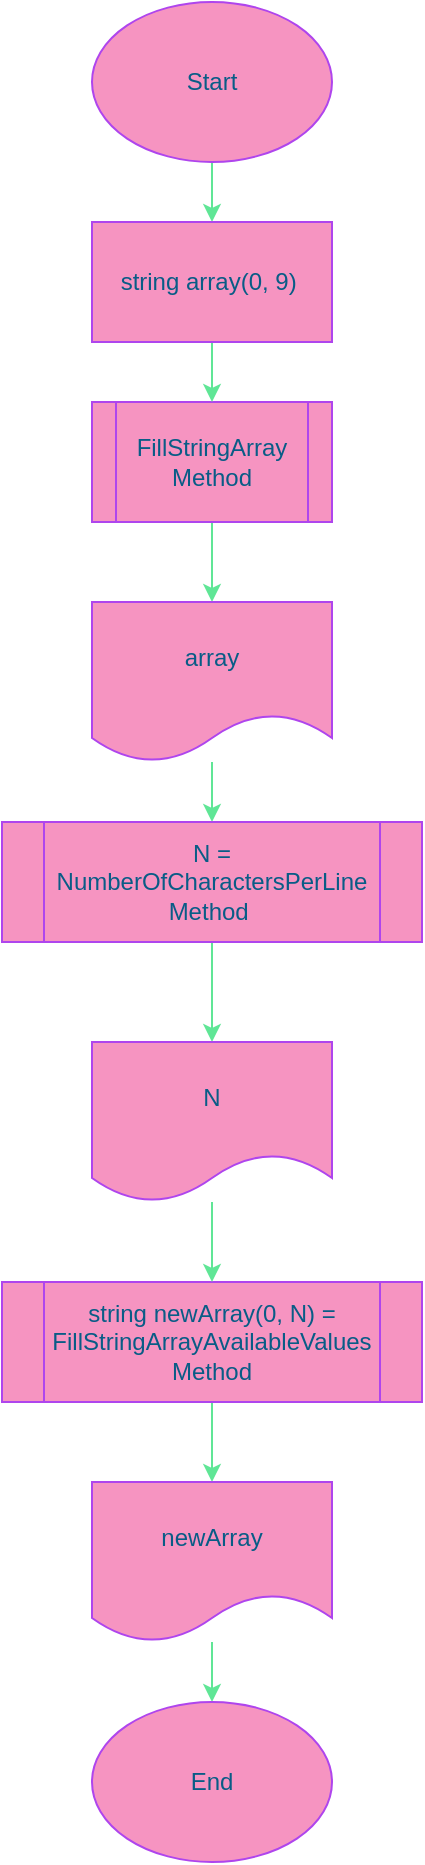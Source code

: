 <mxfile>
    <diagram id="I7CtlgzaEKgKahF9HZf2" name="Main algorithm">
        <mxGraphModel dx="564" dy="261" grid="1" gridSize="10" guides="1" tooltips="1" connect="1" arrows="1" fold="1" page="1" pageScale="1" pageWidth="827" pageHeight="1169" math="0" shadow="0">
            <root>
                <mxCell id="0"/>
                <mxCell id="1" parent="0"/>
                <mxCell id="12" value="" style="edgeStyle=none;html=1;strokeColor=#60E696;fontColor=#095C86;" parent="1" source="2" target="4" edge="1">
                    <mxGeometry relative="1" as="geometry"/>
                </mxCell>
                <mxCell id="2" value="Start" style="ellipse;whiteSpace=wrap;html=1;fillColor=#F694C1;strokeColor=#AF45ED;fontColor=#095C86;" parent="1" vertex="1">
                    <mxGeometry x="230" y="40" width="120" height="80" as="geometry"/>
                </mxCell>
                <mxCell id="14" value="" style="edgeStyle=none;html=1;strokeColor=#60E696;fontColor=#095C86;" parent="1" source="3" target="8" edge="1">
                    <mxGeometry relative="1" as="geometry"/>
                </mxCell>
                <mxCell id="3" value="FillStringArray Method" style="shape=process;whiteSpace=wrap;html=1;backgroundOutline=1;fillColor=#F694C1;strokeColor=#AF45ED;fontColor=#095C86;" parent="1" vertex="1">
                    <mxGeometry x="230" y="240" width="120" height="60" as="geometry"/>
                </mxCell>
                <mxCell id="13" value="" style="edgeStyle=none;html=1;strokeColor=#60E696;fontColor=#095C86;" parent="1" source="4" target="3" edge="1">
                    <mxGeometry relative="1" as="geometry"/>
                </mxCell>
                <mxCell id="4" value="string array(0, 9)&amp;nbsp;" style="rounded=0;whiteSpace=wrap;html=1;fillColor=#F694C1;strokeColor=#AF45ED;fontColor=#095C86;" parent="1" vertex="1">
                    <mxGeometry x="230" y="150" width="120" height="60" as="geometry"/>
                </mxCell>
                <mxCell id="16" value="" style="edgeStyle=none;html=1;strokeColor=#60E696;fontColor=#095C86;" parent="1" target="9" edge="1">
                    <mxGeometry relative="1" as="geometry">
                        <mxPoint x="290" y="510" as="sourcePoint"/>
                    </mxGeometry>
                </mxCell>
                <mxCell id="19" value="" style="edgeStyle=none;html=1;strokeColor=#60E696;fontColor=#095C86;" parent="1" source="7" target="10" edge="1">
                    <mxGeometry relative="1" as="geometry"/>
                </mxCell>
                <mxCell id="7" value="string newArray(0, N) = FillStringArrayAvailableValues&lt;br&gt;Method" style="shape=process;whiteSpace=wrap;html=1;backgroundOutline=1;fillColor=#F694C1;strokeColor=#AF45ED;fontColor=#095C86;" parent="1" vertex="1">
                    <mxGeometry x="185" y="680" width="210" height="60" as="geometry"/>
                </mxCell>
                <mxCell id="15" value="" style="edgeStyle=none;html=1;strokeColor=#60E696;fontColor=#095C86;" parent="1" source="8" edge="1">
                    <mxGeometry relative="1" as="geometry">
                        <mxPoint x="290" y="450" as="targetPoint"/>
                    </mxGeometry>
                </mxCell>
                <mxCell id="8" value="array" style="shape=document;whiteSpace=wrap;html=1;boundedLbl=1;fillColor=#F694C1;strokeColor=#AF45ED;fontColor=#095C86;" parent="1" vertex="1">
                    <mxGeometry x="230" y="340" width="120" height="80" as="geometry"/>
                </mxCell>
                <mxCell id="17" value="" style="edgeStyle=none;html=1;strokeColor=#60E696;fontColor=#095C86;" parent="1" source="9" edge="1">
                    <mxGeometry relative="1" as="geometry">
                        <mxPoint x="290" y="680" as="targetPoint"/>
                    </mxGeometry>
                </mxCell>
                <mxCell id="9" value="N" style="shape=document;whiteSpace=wrap;html=1;boundedLbl=1;fillColor=#F694C1;strokeColor=#AF45ED;fontColor=#095C86;" parent="1" vertex="1">
                    <mxGeometry x="230" y="560" width="120" height="80" as="geometry"/>
                </mxCell>
                <mxCell id="20" value="" style="edgeStyle=none;html=1;strokeColor=#60E696;fontColor=#095C86;" parent="1" source="10" target="11" edge="1">
                    <mxGeometry relative="1" as="geometry"/>
                </mxCell>
                <mxCell id="10" value="newArray" style="shape=document;whiteSpace=wrap;html=1;boundedLbl=1;fillColor=#F694C1;strokeColor=#AF45ED;fontColor=#095C86;" parent="1" vertex="1">
                    <mxGeometry x="230" y="780" width="120" height="80" as="geometry"/>
                </mxCell>
                <mxCell id="11" value="End" style="ellipse;whiteSpace=wrap;html=1;fillColor=#F694C1;strokeColor=#AF45ED;fontColor=#095C86;" parent="1" vertex="1">
                    <mxGeometry x="230" y="890" width="120" height="80" as="geometry"/>
                </mxCell>
                <mxCell id="21" value="N = NumberOfCharactersPerLine Method&lt;span&gt;&amp;nbsp;&lt;/span&gt;" style="shape=process;whiteSpace=wrap;html=1;backgroundOutline=1;fillColor=#F694C1;fontColor=#095C86;strokeColor=#AF45ED;" vertex="1" parent="1">
                    <mxGeometry x="185" y="450" width="210" height="60" as="geometry"/>
                </mxCell>
            </root>
        </mxGraphModel>
    </diagram>
    <diagram id="dA9CxyaNZKsQa1Q717A0" name="FillStringArray method">
        <mxGraphModel dx="564" dy="1430" grid="1" gridSize="10" guides="1" tooltips="1" connect="1" arrows="1" fold="1" page="1" pageScale="1" pageWidth="827" pageHeight="1169" math="0" shadow="0">
            <root>
                <mxCell id="aLZsSx9Ks_OGtDZK_Lan-0"/>
                <mxCell id="aLZsSx9Ks_OGtDZK_Lan-1" parent="aLZsSx9Ks_OGtDZK_Lan-0"/>
                <mxCell id="aLZsSx9Ks_OGtDZK_Lan-10" value="" style="edgeStyle=none;html=1;entryX=0.5;entryY=0;entryDx=0;entryDy=0;strokeColor=#60E696;fontColor=#095C86;" parent="aLZsSx9Ks_OGtDZK_Lan-1" source="aLZsSx9Ks_OGtDZK_Lan-2" target="DUCaOLQ-ZFCEJAdMbnKT-0" edge="1">
                    <mxGeometry relative="1" as="geometry"/>
                </mxCell>
                <mxCell id="aLZsSx9Ks_OGtDZK_Lan-2" value="Start" style="ellipse;whiteSpace=wrap;html=1;fillColor=#F694C1;strokeColor=#AF45ED;fontColor=#095C86;" parent="aLZsSx9Ks_OGtDZK_Lan-1" vertex="1">
                    <mxGeometry x="230" y="-100" width="120" height="80" as="geometry"/>
                </mxCell>
                <mxCell id="aLZsSx9Ks_OGtDZK_Lan-11" value="" style="edgeStyle=none;html=1;strokeColor=#60E696;fontColor=#095C86;" parent="aLZsSx9Ks_OGtDZK_Lan-1" source="aLZsSx9Ks_OGtDZK_Lan-3" target="aLZsSx9Ks_OGtDZK_Lan-4" edge="1">
                    <mxGeometry relative="1" as="geometry"/>
                </mxCell>
                <mxCell id="aLZsSx9Ks_OGtDZK_Lan-3" value="i = 0" style="rounded=0;whiteSpace=wrap;html=1;fillColor=#F694C1;strokeColor=#AF45ED;fontColor=#095C86;" parent="aLZsSx9Ks_OGtDZK_Lan-1" vertex="1">
                    <mxGeometry x="230" y="140" width="120" height="60" as="geometry"/>
                </mxCell>
                <mxCell id="aLZsSx9Ks_OGtDZK_Lan-12" value="Yes" style="edgeStyle=none;html=1;strokeColor=#60E696;fontColor=#095C86;" parent="aLZsSx9Ks_OGtDZK_Lan-1" source="aLZsSx9Ks_OGtDZK_Lan-4" target="aLZsSx9Ks_OGtDZK_Lan-5" edge="1">
                    <mxGeometry y="10" relative="1" as="geometry">
                        <mxPoint as="offset"/>
                    </mxGeometry>
                </mxCell>
                <mxCell id="aLZsSx9Ks_OGtDZK_Lan-13" style="edgeStyle=none;html=1;entryX=0;entryY=0.5;entryDx=0;entryDy=0;strokeColor=#60E696;fontColor=#095C86;" parent="aLZsSx9Ks_OGtDZK_Lan-1" source="aLZsSx9Ks_OGtDZK_Lan-4" target="aLZsSx9Ks_OGtDZK_Lan-6" edge="1">
                    <mxGeometry relative="1" as="geometry">
                        <Array as="points">
                            <mxPoint x="120" y="280"/>
                            <mxPoint x="120" y="510"/>
                        </Array>
                    </mxGeometry>
                </mxCell>
                <mxCell id="aLZsSx9Ks_OGtDZK_Lan-15" value="No" style="edgeLabel;html=1;align=center;verticalAlign=middle;resizable=0;points=[];fontColor=#095C86;" parent="aLZsSx9Ks_OGtDZK_Lan-13" vertex="1" connectable="0">
                    <mxGeometry x="-0.861" relative="1" as="geometry">
                        <mxPoint as="offset"/>
                    </mxGeometry>
                </mxCell>
                <mxCell id="aLZsSx9Ks_OGtDZK_Lan-4" value="i &amp;lt; array.Length" style="rhombus;whiteSpace=wrap;html=1;fillColor=#F694C1;strokeColor=#AF45ED;fontColor=#095C86;" parent="aLZsSx9Ks_OGtDZK_Lan-1" vertex="1">
                    <mxGeometry x="230" y="240" width="120" height="80" as="geometry"/>
                </mxCell>
                <mxCell id="ZIG3cMrMn22bsknywzB3-0" style="edgeStyle=none;html=1;entryX=1;entryY=0.5;entryDx=0;entryDy=0;exitX=1;exitY=0.5;exitDx=0;exitDy=0;strokeColor=#60E696;fontColor=#095C86;" parent="aLZsSx9Ks_OGtDZK_Lan-1" source="aLZsSx9Ks_OGtDZK_Lan-5" target="aLZsSx9Ks_OGtDZK_Lan-4" edge="1">
                    <mxGeometry relative="1" as="geometry">
                        <mxPoint x="460" y="360" as="targetPoint"/>
                        <Array as="points">
                            <mxPoint x="430" y="390"/>
                            <mxPoint x="430" y="280"/>
                        </Array>
                    </mxGeometry>
                </mxCell>
                <mxCell id="aLZsSx9Ks_OGtDZK_Lan-5" value="arrai[i] = random(-10000, 10000)&lt;br&gt;i = i + 2" style="rounded=0;whiteSpace=wrap;html=1;fillColor=#F694C1;strokeColor=#AF45ED;fontColor=#095C86;" parent="aLZsSx9Ks_OGtDZK_Lan-1" vertex="1">
                    <mxGeometry x="210" y="360" width="160" height="60" as="geometry"/>
                </mxCell>
                <mxCell id="aLZsSx9Ks_OGtDZK_Lan-16" value="" style="edgeStyle=none;html=1;strokeColor=#60E696;fontColor=#095C86;" parent="aLZsSx9Ks_OGtDZK_Lan-1" source="aLZsSx9Ks_OGtDZK_Lan-6" target="aLZsSx9Ks_OGtDZK_Lan-7" edge="1">
                    <mxGeometry relative="1" as="geometry"/>
                </mxCell>
                <mxCell id="aLZsSx9Ks_OGtDZK_Lan-6" value="i = 1" style="rounded=0;whiteSpace=wrap;html=1;fillColor=#F694C1;strokeColor=#AF45ED;fontColor=#095C86;" parent="aLZsSx9Ks_OGtDZK_Lan-1" vertex="1">
                    <mxGeometry x="230" y="480" width="120" height="60" as="geometry"/>
                </mxCell>
                <mxCell id="aLZsSx9Ks_OGtDZK_Lan-17" value="Yes" style="edgeStyle=none;html=1;strokeColor=#60E696;fontColor=#095C86;" parent="aLZsSx9Ks_OGtDZK_Lan-1" source="aLZsSx9Ks_OGtDZK_Lan-7" edge="1">
                    <mxGeometry relative="1" as="geometry">
                        <mxPoint x="290" y="700" as="targetPoint"/>
                    </mxGeometry>
                </mxCell>
                <mxCell id="aLZsSx9Ks_OGtDZK_Lan-18" value="" style="edgeStyle=none;html=1;strokeColor=#60E696;fontColor=#095C86;entryX=0.5;entryY=0;entryDx=0;entryDy=0;" parent="aLZsSx9Ks_OGtDZK_Lan-1" edge="1" target="80rcDEN8hSw1p8i1wz0a-0">
                    <mxGeometry relative="1" as="geometry">
                        <mxPoint x="350" y="624" as="sourcePoint"/>
                        <mxPoint x="440" y="910" as="targetPoint"/>
                        <Array as="points">
                            <mxPoint x="430" y="624"/>
                            <mxPoint x="430" y="779"/>
                            <mxPoint x="430" y="860"/>
                            <mxPoint x="290" y="860"/>
                        </Array>
                    </mxGeometry>
                </mxCell>
                <mxCell id="aLZsSx9Ks_OGtDZK_Lan-19" value="No" style="edgeLabel;html=1;align=center;verticalAlign=middle;resizable=0;points=[];fontColor=#095C86;" parent="aLZsSx9Ks_OGtDZK_Lan-18" vertex="1" connectable="0">
                    <mxGeometry x="-0.909" y="2" relative="1" as="geometry">
                        <mxPoint as="offset"/>
                    </mxGeometry>
                </mxCell>
                <mxCell id="aLZsSx9Ks_OGtDZK_Lan-7" value="i &amp;lt; array.Length" style="rhombus;whiteSpace=wrap;html=1;fillColor=#F694C1;strokeColor=#AF45ED;fontColor=#095C86;" parent="aLZsSx9Ks_OGtDZK_Lan-1" vertex="1">
                    <mxGeometry x="230" y="585" width="120" height="80" as="geometry"/>
                </mxCell>
                <mxCell id="ZIG3cMrMn22bsknywzB3-1" style="edgeStyle=none;html=1;entryX=0;entryY=0.5;entryDx=0;entryDy=0;strokeColor=#60E696;fontColor=#095C86;exitX=0;exitY=0.5;exitDx=0;exitDy=0;" parent="aLZsSx9Ks_OGtDZK_Lan-1" source="aLZsSx9Ks_OGtDZK_Lan-8" target="aLZsSx9Ks_OGtDZK_Lan-7" edge="1">
                    <mxGeometry relative="1" as="geometry">
                        <mxPoint x="80.0" y="720" as="targetPoint"/>
                        <Array as="points">
                            <mxPoint x="160" y="815"/>
                            <mxPoint x="160" y="740"/>
                            <mxPoint x="160" y="625"/>
                        </Array>
                    </mxGeometry>
                </mxCell>
                <mxCell id="aLZsSx9Ks_OGtDZK_Lan-8" value="i = i + 2" style="rounded=0;whiteSpace=wrap;html=1;fillColor=#F694C1;strokeColor=#AF45ED;fontColor=#095C86;" parent="aLZsSx9Ks_OGtDZK_Lan-1" vertex="1">
                    <mxGeometry x="230" y="790" width="120" height="50" as="geometry"/>
                </mxCell>
                <mxCell id="aLZsSx9Ks_OGtDZK_Lan-9" value="End" style="ellipse;whiteSpace=wrap;html=1;fillColor=#F694C1;strokeColor=#AF45ED;fontColor=#095C86;" parent="aLZsSx9Ks_OGtDZK_Lan-1" vertex="1">
                    <mxGeometry x="230" y="1000" width="120" height="80" as="geometry"/>
                </mxCell>
                <mxCell id="DUCaOLQ-ZFCEJAdMbnKT-1" value="" style="edgeStyle=none;html=1;strokeColor=#60E696;fontColor=#095C86;" parent="aLZsSx9Ks_OGtDZK_Lan-1" source="DUCaOLQ-ZFCEJAdMbnKT-0" target="aLZsSx9Ks_OGtDZK_Lan-3" edge="1">
                    <mxGeometry relative="1" as="geometry"/>
                </mxCell>
                <mxCell id="DUCaOLQ-ZFCEJAdMbnKT-0" value="string array(0, 9)&amp;nbsp;" style="shape=parallelogram;perimeter=parallelogramPerimeter;whiteSpace=wrap;html=1;fixedSize=1;fillColor=#F694C1;strokeColor=#AF45ED;fontColor=#095C86;" parent="aLZsSx9Ks_OGtDZK_Lan-1" vertex="1">
                    <mxGeometry x="230" y="30" width="120" height="60" as="geometry"/>
                </mxCell>
                <mxCell id="80rcDEN8hSw1p8i1wz0a-1" value="" style="edgeStyle=none;html=1;strokeColor=#60E696;fontColor=#095C86;" parent="aLZsSx9Ks_OGtDZK_Lan-1" source="80rcDEN8hSw1p8i1wz0a-0" target="aLZsSx9Ks_OGtDZK_Lan-9" edge="1">
                    <mxGeometry relative="1" as="geometry"/>
                </mxCell>
                <mxCell id="80rcDEN8hSw1p8i1wz0a-0" value="array" style="shape=document;whiteSpace=wrap;html=1;boundedLbl=1;fillColor=#F694C1;strokeColor=#AF45ED;fontColor=#095C86;" parent="aLZsSx9Ks_OGtDZK_Lan-1" vertex="1">
                    <mxGeometry x="230" y="900" width="120" height="80" as="geometry"/>
                </mxCell>
                <mxCell id="q35UMHJ7FUqsJ2Y5UX1K-1" value="" style="edgeStyle=none;html=1;fontColor=#095C86;strokeColor=#60E696;" edge="1" parent="aLZsSx9Ks_OGtDZK_Lan-1" source="q35UMHJ7FUqsJ2Y5UX1K-0" target="aLZsSx9Ks_OGtDZK_Lan-8">
                    <mxGeometry relative="1" as="geometry"/>
                </mxCell>
                <mxCell id="q35UMHJ7FUqsJ2Y5UX1K-0" value="arrai[i]" style="shape=parallelogram;perimeter=parallelogramPerimeter;whiteSpace=wrap;html=1;fixedSize=1;fillColor=#F694C1;strokeColor=#AF45ED;fontColor=#095C86;" vertex="1" parent="aLZsSx9Ks_OGtDZK_Lan-1">
                    <mxGeometry x="230" y="700" width="120" height="60" as="geometry"/>
                </mxCell>
            </root>
        </mxGraphModel>
    </diagram>
    <diagram id="TCYEbxDDQ7fOahpHig7J" name="PrintArray method">
        <mxGraphModel dx="564" dy="1430" grid="1" gridSize="10" guides="1" tooltips="1" connect="1" arrows="1" fold="1" page="1" pageScale="1" pageWidth="827" pageHeight="1169" math="0" shadow="0">
            <root>
                <mxCell id="7uHSRBEmYIPN1GtOrrqk-0"/>
                <mxCell id="7uHSRBEmYIPN1GtOrrqk-1" parent="7uHSRBEmYIPN1GtOrrqk-0"/>
                <mxCell id="VumZjZkbgiJNXSn832Ro-3" value="" style="edgeStyle=none;html=1;strokeColor=#60E696;fontColor=#095C86;" parent="7uHSRBEmYIPN1GtOrrqk-1" target="7uHSRBEmYIPN1GtOrrqk-3" edge="1">
                    <mxGeometry relative="1" as="geometry">
                        <mxPoint x="290" y="90" as="sourcePoint"/>
                    </mxGeometry>
                </mxCell>
                <mxCell id="1rJZTBsbm92gu7viWYLb-1" value="" style="edgeStyle=none;html=1;strokeColor=#60E696;fontColor=#095C86;" parent="7uHSRBEmYIPN1GtOrrqk-1" source="7uHSRBEmYIPN1GtOrrqk-2" target="1rJZTBsbm92gu7viWYLb-0" edge="1">
                    <mxGeometry relative="1" as="geometry"/>
                </mxCell>
                <mxCell id="7uHSRBEmYIPN1GtOrrqk-2" value="Start" style="ellipse;whiteSpace=wrap;html=1;fillColor=#F694C1;strokeColor=#AF45ED;fontColor=#095C86;" parent="7uHSRBEmYIPN1GtOrrqk-1" vertex="1">
                    <mxGeometry x="230" y="-100" width="120" height="80" as="geometry"/>
                </mxCell>
                <mxCell id="VumZjZkbgiJNXSn832Ro-4" value="" style="edgeStyle=none;html=1;strokeColor=#60E696;fontColor=#095C86;" parent="7uHSRBEmYIPN1GtOrrqk-1" source="7uHSRBEmYIPN1GtOrrqk-3" target="7uHSRBEmYIPN1GtOrrqk-4" edge="1">
                    <mxGeometry relative="1" as="geometry"/>
                </mxCell>
                <mxCell id="7uHSRBEmYIPN1GtOrrqk-3" value="i = 0" style="rounded=0;whiteSpace=wrap;html=1;fillColor=#F694C1;strokeColor=#AF45ED;fontColor=#095C86;" parent="7uHSRBEmYIPN1GtOrrqk-1" vertex="1">
                    <mxGeometry x="230" y="160" width="120" height="60" as="geometry"/>
                </mxCell>
                <mxCell id="VumZjZkbgiJNXSn832Ro-5" value="Yes" style="edgeStyle=none;html=1;strokeColor=#60E696;fontColor=#095C86;" parent="7uHSRBEmYIPN1GtOrrqk-1" source="7uHSRBEmYIPN1GtOrrqk-4" target="VumZjZkbgiJNXSn832Ro-1" edge="1">
                    <mxGeometry relative="1" as="geometry"/>
                </mxCell>
                <mxCell id="VumZjZkbgiJNXSn832Ro-6" style="edgeStyle=none;html=1;entryX=0.5;entryY=0;entryDx=0;entryDy=0;exitX=1;exitY=0.5;exitDx=0;exitDy=0;strokeColor=#60E696;fontColor=#095C86;" parent="7uHSRBEmYIPN1GtOrrqk-1" source="7uHSRBEmYIPN1GtOrrqk-4" target="VumZjZkbgiJNXSn832Ro-2" edge="1">
                    <mxGeometry relative="1" as="geometry">
                        <Array as="points">
                            <mxPoint x="430" y="300"/>
                            <mxPoint x="430" y="470"/>
                            <mxPoint x="430" y="600"/>
                            <mxPoint x="290" y="600"/>
                        </Array>
                    </mxGeometry>
                </mxCell>
                <mxCell id="VumZjZkbgiJNXSn832Ro-7" value="No" style="edgeLabel;html=1;align=center;verticalAlign=middle;resizable=0;points=[];fontColor=#095C86;" parent="VumZjZkbgiJNXSn832Ro-6" vertex="1" connectable="0">
                    <mxGeometry x="-0.913" y="-2" relative="1" as="geometry">
                        <mxPoint as="offset"/>
                    </mxGeometry>
                </mxCell>
                <mxCell id="7uHSRBEmYIPN1GtOrrqk-4" value="i &amp;lt; array.Length" style="rhombus;whiteSpace=wrap;html=1;fillColor=#F694C1;strokeColor=#AF45ED;fontColor=#095C86;" parent="7uHSRBEmYIPN1GtOrrqk-1" vertex="1">
                    <mxGeometry x="220" y="260" width="140" height="80" as="geometry"/>
                </mxCell>
                <mxCell id="U_u-Us_2Q9ZkqIZfDcFR-0" style="edgeStyle=none;html=1;entryX=0;entryY=0.5;entryDx=0;entryDy=0;strokeColor=#60E696;fontColor=#095C86;exitX=0;exitY=0.5;exitDx=0;exitDy=0;" parent="7uHSRBEmYIPN1GtOrrqk-1" source="O0GerehjxVr0Yavx-8en-0" target="7uHSRBEmYIPN1GtOrrqk-4" edge="1">
                    <mxGeometry relative="1" as="geometry">
                        <mxPoint x="100" y="350" as="targetPoint"/>
                        <Array as="points">
                            <mxPoint x="150" y="520"/>
                            <mxPoint x="150" y="420"/>
                            <mxPoint x="150" y="300"/>
                        </Array>
                        <mxPoint x="160" y="430" as="sourcePoint"/>
                    </mxGeometry>
                </mxCell>
                <mxCell id="O0GerehjxVr0Yavx-8en-1" value="" style="edgeStyle=none;html=1;fontColor=#095C86;strokeColor=#60E696;" edge="1" parent="7uHSRBEmYIPN1GtOrrqk-1" source="VumZjZkbgiJNXSn832Ro-1" target="O0GerehjxVr0Yavx-8en-0">
                    <mxGeometry relative="1" as="geometry"/>
                </mxCell>
                <mxCell id="VumZjZkbgiJNXSn832Ro-1" value="array[i]" style="shape=document;whiteSpace=wrap;html=1;boundedLbl=1;fillColor=#F694C1;strokeColor=#AF45ED;fontColor=#095C86;" parent="7uHSRBEmYIPN1GtOrrqk-1" vertex="1">
                    <mxGeometry x="230" y="380" width="120" height="80" as="geometry"/>
                </mxCell>
                <mxCell id="VumZjZkbgiJNXSn832Ro-2" value="End" style="ellipse;whiteSpace=wrap;html=1;fillColor=#F694C1;strokeColor=#AF45ED;fontColor=#095C86;" parent="7uHSRBEmYIPN1GtOrrqk-1" vertex="1">
                    <mxGeometry x="230" y="630" width="120" height="80" as="geometry"/>
                </mxCell>
                <mxCell id="1rJZTBsbm92gu7viWYLb-0" value="string array(0,N)&amp;nbsp;" style="shape=parallelogram;perimeter=parallelogramPerimeter;whiteSpace=wrap;html=1;fixedSize=1;fillColor=#F694C1;strokeColor=#AF45ED;fontColor=#095C86;" parent="7uHSRBEmYIPN1GtOrrqk-1" vertex="1">
                    <mxGeometry x="230" y="30" width="120" height="60" as="geometry"/>
                </mxCell>
                <mxCell id="O0GerehjxVr0Yavx-8en-0" value="i = i + 1" style="rounded=0;whiteSpace=wrap;html=1;fillColor=#F694C1;strokeColor=#AF45ED;fontColor=#095C86;" vertex="1" parent="7uHSRBEmYIPN1GtOrrqk-1">
                    <mxGeometry x="230" y="490" width="120" height="60" as="geometry"/>
                </mxCell>
            </root>
        </mxGraphModel>
    </diagram>
    <diagram id="m8-hqCKfDY5baBkR9-Hb" name="FillStringArrayAvailableValue methods">
        <mxGraphModel dx="564" dy="261" grid="1" gridSize="10" guides="1" tooltips="1" connect="1" arrows="1" fold="1" page="1" pageScale="1" pageWidth="827" pageHeight="1169" math="0" shadow="0">
            <root>
                <mxCell id="Pvhg7NbBKlvlE_d_eWya-0"/>
                <mxCell id="Pvhg7NbBKlvlE_d_eWya-1" parent="Pvhg7NbBKlvlE_d_eWya-0"/>
                <mxCell id="m_tN34ng_55rht6U_o6M-0" value="" style="edgeStyle=none;html=1;strokeColor=#60E696;fontColor=#095C86;" parent="Pvhg7NbBKlvlE_d_eWya-1" source="Pvhg7NbBKlvlE_d_eWya-2" target="nDfR1bIp0QEGBOECBmy5-0" edge="1">
                    <mxGeometry relative="1" as="geometry"/>
                </mxCell>
                <mxCell id="Pvhg7NbBKlvlE_d_eWya-2" value="Start" style="ellipse;whiteSpace=wrap;html=1;fillColor=#F694C1;strokeColor=#AF45ED;fontColor=#095C86;" parent="Pvhg7NbBKlvlE_d_eWya-1" vertex="1">
                    <mxGeometry x="220" y="10" width="120" height="80" as="geometry"/>
                </mxCell>
                <mxCell id="m_tN34ng_55rht6U_o6M-2" value="" style="edgeStyle=none;html=1;strokeColor=#60E696;fontColor=#095C86;" parent="Pvhg7NbBKlvlE_d_eWya-1" source="nDfR1bIp0QEGBOECBmy5-0" target="m_tN34ng_55rht6U_o6M-1" edge="1">
                    <mxGeometry relative="1" as="geometry"/>
                </mxCell>
                <mxCell id="nDfR1bIp0QEGBOECBmy5-0" value="N&lt;br&gt;string array(0, 9)&amp;nbsp;" style="shape=parallelogram;perimeter=parallelogramPerimeter;whiteSpace=wrap;html=1;fixedSize=1;fillColor=#F694C1;strokeColor=#AF45ED;fontColor=#095C86;" parent="Pvhg7NbBKlvlE_d_eWya-1" vertex="1">
                    <mxGeometry x="200" y="140" width="160" height="60" as="geometry"/>
                </mxCell>
                <mxCell id="m_tN34ng_55rht6U_o6M-4" value="" style="edgeStyle=none;html=1;strokeColor=#60E696;fontColor=#095C86;" parent="Pvhg7NbBKlvlE_d_eWya-1" source="m_tN34ng_55rht6U_o6M-1" target="m_tN34ng_55rht6U_o6M-3" edge="1">
                    <mxGeometry relative="1" as="geometry"/>
                </mxCell>
                <mxCell id="m_tN34ng_55rht6U_o6M-1" value="string result(0,N)&lt;br&gt;i = 0&lt;br&gt;j = 0" style="rounded=0;whiteSpace=wrap;html=1;fillColor=#F694C1;strokeColor=#AF45ED;fontColor=#095C86;" parent="Pvhg7NbBKlvlE_d_eWya-1" vertex="1">
                    <mxGeometry x="220" y="240" width="120" height="60" as="geometry"/>
                </mxCell>
                <mxCell id="m_tN34ng_55rht6U_o6M-7" value="Yes" style="edgeStyle=none;html=1;strokeColor=#60E696;fontColor=#095C86;" parent="Pvhg7NbBKlvlE_d_eWya-1" source="m_tN34ng_55rht6U_o6M-3" edge="1">
                    <mxGeometry relative="1" as="geometry">
                        <mxPoint x="280" y="450" as="targetPoint"/>
                    </mxGeometry>
                </mxCell>
                <mxCell id="m_tN34ng_55rht6U_o6M-8" style="edgeStyle=none;html=1;exitX=1;exitY=0.5;exitDx=0;exitDy=0;strokeColor=#60E696;fontColor=#095C86;entryX=0.5;entryY=0;entryDx=0;entryDy=0;" parent="Pvhg7NbBKlvlE_d_eWya-1" source="m_tN34ng_55rht6U_o6M-3" edge="1" target="hG9W0sp7e7sfNW7k4vEG-0">
                    <mxGeometry relative="1" as="geometry">
                        <mxPoint x="350" y="390" as="sourcePoint"/>
                        <mxPoint x="410" y="690" as="targetPoint"/>
                        <Array as="points">
                            <mxPoint x="440" y="370"/>
                            <mxPoint x="440" y="550"/>
                            <mxPoint x="440" y="770"/>
                            <mxPoint x="280" y="770"/>
                        </Array>
                    </mxGeometry>
                </mxCell>
                <mxCell id="m_tN34ng_55rht6U_o6M-9" value="No" style="edgeLabel;html=1;align=center;verticalAlign=middle;resizable=0;points=[];fontColor=#095C86;" parent="m_tN34ng_55rht6U_o6M-8" vertex="1" connectable="0">
                    <mxGeometry x="-0.941" y="3" relative="1" as="geometry">
                        <mxPoint as="offset"/>
                    </mxGeometry>
                </mxCell>
                <mxCell id="m_tN34ng_55rht6U_o6M-3" value="i &amp;lt; array.Lenth" style="rhombus;whiteSpace=wrap;html=1;fillColor=#F694C1;strokeColor=#AF45ED;fontColor=#095C86;" parent="Pvhg7NbBKlvlE_d_eWya-1" vertex="1">
                    <mxGeometry x="220" y="330" width="120" height="80" as="geometry"/>
                </mxCell>
                <mxCell id="m_tN34ng_55rht6U_o6M-10" style="edgeStyle=none;html=1;exitX=0;exitY=0.5;exitDx=0;exitDy=0;entryX=0;entryY=0.5;entryDx=0;entryDy=0;strokeColor=#60E696;fontColor=#095C86;" parent="Pvhg7NbBKlvlE_d_eWya-1" source="m_tN34ng_55rht6U_o6M-5" target="m_tN34ng_55rht6U_o6M-3" edge="1">
                    <mxGeometry relative="1" as="geometry">
                        <mxPoint x="80" y="480" as="targetPoint"/>
                        <Array as="points">
                            <mxPoint x="130" y="700"/>
                            <mxPoint x="130" y="480"/>
                            <mxPoint x="130" y="370"/>
                        </Array>
                    </mxGeometry>
                </mxCell>
                <mxCell id="m_tN34ng_55rht6U_o6M-5" value="result[j] = array[i]&lt;br&gt;j = j + 1" style="rounded=0;whiteSpace=wrap;html=1;fillColor=#F694C1;strokeColor=#AF45ED;fontColor=#095C86;" parent="Pvhg7NbBKlvlE_d_eWya-1" vertex="1">
                    <mxGeometry x="195" y="670" width="170" height="60" as="geometry"/>
                </mxCell>
                <mxCell id="m_tN34ng_55rht6U_o6M-6" value="End" style="ellipse;whiteSpace=wrap;html=1;fillColor=#F694C1;strokeColor=#AF45ED;fontColor=#095C86;" parent="Pvhg7NbBKlvlE_d_eWya-1" vertex="1">
                    <mxGeometry x="220" y="910" width="120" height="80" as="geometry"/>
                </mxCell>
                <mxCell id="hG9W0sp7e7sfNW7k4vEG-1" value="" style="edgeStyle=none;html=1;strokeColor=#60E696;fontColor=#095C86;" parent="Pvhg7NbBKlvlE_d_eWya-1" source="hG9W0sp7e7sfNW7k4vEG-0" target="m_tN34ng_55rht6U_o6M-6" edge="1">
                    <mxGeometry relative="1" as="geometry"/>
                </mxCell>
                <mxCell id="hG9W0sp7e7sfNW7k4vEG-0" value="result" style="shape=document;whiteSpace=wrap;html=1;boundedLbl=1;fillColor=#F694C1;strokeColor=#AF45ED;fontColor=#095C86;" parent="Pvhg7NbBKlvlE_d_eWya-1" vertex="1">
                    <mxGeometry x="220" y="800" width="120" height="80" as="geometry"/>
                </mxCell>
                <mxCell id="-pGdgfPjNkLPKwS7BPAl-3" value="Yes" style="edgeStyle=none;html=1;fontColor=#095C86;strokeColor=#60E696;" edge="1" parent="Pvhg7NbBKlvlE_d_eWya-1" source="-pGdgfPjNkLPKwS7BPAl-0" target="m_tN34ng_55rht6U_o6M-5">
                    <mxGeometry relative="1" as="geometry"/>
                </mxCell>
                <mxCell id="-pGdgfPjNkLPKwS7BPAl-4" style="edgeStyle=none;html=1;fontColor=#095C86;exitX=0;exitY=0.5;exitDx=0;exitDy=0;strokeColor=#60E696;" edge="1" parent="Pvhg7NbBKlvlE_d_eWya-1" source="-pGdgfPjNkLPKwS7BPAl-0">
                    <mxGeometry relative="1" as="geometry">
                        <mxPoint x="220" y="370" as="targetPoint"/>
                        <Array as="points">
                            <mxPoint x="160" y="590"/>
                            <mxPoint x="160" y="370"/>
                        </Array>
                    </mxGeometry>
                </mxCell>
                <mxCell id="WQKXF-qQ3HjtT1rULwQA-0" value="No" style="edgeLabel;html=1;align=center;verticalAlign=middle;resizable=0;points=[];fontColor=#095C86;" vertex="1" connectable="0" parent="-pGdgfPjNkLPKwS7BPAl-4">
                    <mxGeometry x="-0.91" y="-4" relative="1" as="geometry">
                        <mxPoint as="offset"/>
                    </mxGeometry>
                </mxCell>
                <mxCell id="-pGdgfPjNkLPKwS7BPAl-0" value="array[i].Length &amp;lt; 4" style="rhombus;whiteSpace=wrap;html=1;fillColor=#F694C1;strokeColor=#AF45ED;fontColor=#095C86;" vertex="1" parent="Pvhg7NbBKlvlE_d_eWya-1">
                    <mxGeometry x="215" y="550" width="130" height="80" as="geometry"/>
                </mxCell>
                <mxCell id="-pGdgfPjNkLPKwS7BPAl-2" value="" style="edgeStyle=none;html=1;fontColor=#095C86;strokeColor=#60E696;" edge="1" parent="Pvhg7NbBKlvlE_d_eWya-1" source="-pGdgfPjNkLPKwS7BPAl-1" target="-pGdgfPjNkLPKwS7BPAl-0">
                    <mxGeometry relative="1" as="geometry"/>
                </mxCell>
                <mxCell id="-pGdgfPjNkLPKwS7BPAl-1" value="i = i + 1" style="rounded=0;whiteSpace=wrap;html=1;fillColor=#F694C1;strokeColor=#AF45ED;fontColor=#095C86;" vertex="1" parent="Pvhg7NbBKlvlE_d_eWya-1">
                    <mxGeometry x="220" y="450" width="120" height="60" as="geometry"/>
                </mxCell>
            </root>
        </mxGraphModel>
    </diagram>
    <diagram id="VGcnVYWONDLssQ1q9Lab" name="NumberOfCharactersPerLine Method">
        <mxGraphModel grid="1" gridSize="10" guides="1" tooltips="1" connect="1" arrows="1" page="1" fold="1" pageScale="1" pageWidth="827" pageHeight="1169" math="0" shadow="0">
            <root>
                <mxCell id="tVxH9qjh4q6sBrBjirT3-0"/>
                <mxCell id="tVxH9qjh4q6sBrBjirT3-1" parent="tVxH9qjh4q6sBrBjirT3-0"/>
                <mxCell id="ozczMm6hUuDXGuRwQVIF-5" value="" style="edgeStyle=none;html=1;fontColor=#095C86;strokeColor=#60E696;" parent="tVxH9qjh4q6sBrBjirT3-1" source="tVxH9qjh4q6sBrBjirT3-2" target="tVxH9qjh4q6sBrBjirT3-3" edge="1">
                    <mxGeometry relative="1" as="geometry"/>
                </mxCell>
                <mxCell id="tVxH9qjh4q6sBrBjirT3-2" value="Start" style="ellipse;whiteSpace=wrap;html=1;fontColor=#095C86;strokeColor=#AF45ED;fillColor=#F694C1;" parent="tVxH9qjh4q6sBrBjirT3-1" vertex="1">
                    <mxGeometry x="230" y="30" width="120" height="80" as="geometry"/>
                </mxCell>
                <mxCell id="ozczMm6hUuDXGuRwQVIF-8" value="" style="edgeStyle=none;html=1;fontColor=#095C86;strokeColor=#60E696;" parent="tVxH9qjh4q6sBrBjirT3-1" source="tVxH9qjh4q6sBrBjirT3-3" target="ozczMm6hUuDXGuRwQVIF-0" edge="1">
                    <mxGeometry relative="1" as="geometry"/>
                </mxCell>
                <mxCell id="tVxH9qjh4q6sBrBjirT3-3" value="&lt;span&gt;string array(0, 9)&amp;nbsp;&lt;/span&gt;" style="shape=parallelogram;perimeter=parallelogramPerimeter;whiteSpace=wrap;html=1;fixedSize=1;fontColor=#095C86;strokeColor=#AF45ED;fillColor=#F694C1;" parent="tVxH9qjh4q6sBrBjirT3-1" vertex="1">
                    <mxGeometry x="220" y="140" width="140" height="60" as="geometry"/>
                </mxCell>
                <mxCell id="ozczMm6hUuDXGuRwQVIF-9" value="" style="edgeStyle=none;html=1;fontColor=#095C86;strokeColor=#60E696;" parent="tVxH9qjh4q6sBrBjirT3-1" source="ozczMm6hUuDXGuRwQVIF-0" target="ozczMm6hUuDXGuRwQVIF-1" edge="1">
                    <mxGeometry relative="1" as="geometry"/>
                </mxCell>
                <mxCell id="ozczMm6hUuDXGuRwQVIF-0" value="i = 0&lt;br&gt;N = 0" style="rounded=0;whiteSpace=wrap;html=1;fontColor=#095C86;strokeColor=#AF45ED;fillColor=#F694C1;" parent="tVxH9qjh4q6sBrBjirT3-1" vertex="1">
                    <mxGeometry x="230" y="230" width="120" height="60" as="geometry"/>
                </mxCell>
                <mxCell id="ozczMm6hUuDXGuRwQVIF-10" value="" style="edgeStyle=none;html=1;fontColor=#095C86;strokeColor=#60E696;" parent="tVxH9qjh4q6sBrBjirT3-1" source="ozczMm6hUuDXGuRwQVIF-1" target="ozczMm6hUuDXGuRwQVIF-2" edge="1">
                    <mxGeometry relative="1" as="geometry"/>
                </mxCell>
                <mxCell id="ozczMm6hUuDXGuRwQVIF-24" value="No" style="edgeStyle=none;html=1;fontColor=#095C86;exitX=1;exitY=0.5;exitDx=0;exitDy=0;entryX=0.5;entryY=0;entryDx=0;entryDy=0;strokeColor=#60E696;" parent="tVxH9qjh4q6sBrBjirT3-1" source="ozczMm6hUuDXGuRwQVIF-1" target="ozczMm6hUuDXGuRwQVIF-18" edge="1">
                    <mxGeometry x="-0.908" relative="1" as="geometry">
                        <mxPoint x="460" y="520" as="targetPoint"/>
                        <Array as="points">
                            <mxPoint x="400" y="370"/>
                            <mxPoint x="400" y="570"/>
                            <mxPoint x="400" y="730"/>
                            <mxPoint x="290" y="730"/>
                        </Array>
                        <mxPoint as="offset"/>
                    </mxGeometry>
                </mxCell>
                <mxCell id="ozczMm6hUuDXGuRwQVIF-1" value="i &amp;lt; array.Length" style="rhombus;whiteSpace=wrap;html=1;fontColor=#095C86;strokeColor=#AF45ED;fillColor=#F694C1;" parent="tVxH9qjh4q6sBrBjirT3-1" vertex="1">
                    <mxGeometry x="225" y="330" width="130" height="80" as="geometry"/>
                </mxCell>
                <mxCell id="ozczMm6hUuDXGuRwQVIF-12" value="" style="edgeStyle=none;html=1;fontColor=#095C86;strokeColor=#60E696;" parent="tVxH9qjh4q6sBrBjirT3-1" source="ozczMm6hUuDXGuRwQVIF-2" target="ozczMm6hUuDXGuRwQVIF-3" edge="1">
                    <mxGeometry relative="1" as="geometry"/>
                </mxCell>
                <mxCell id="ozczMm6hUuDXGuRwQVIF-2" value="i = i + 1" style="rounded=0;whiteSpace=wrap;html=1;fontColor=#095C86;strokeColor=#AF45ED;fillColor=#F694C1;" parent="tVxH9qjh4q6sBrBjirT3-1" vertex="1">
                    <mxGeometry x="230" y="440" width="120" height="60" as="geometry"/>
                </mxCell>
                <mxCell id="ozczMm6hUuDXGuRwQVIF-13" value="Yes" style="edgeStyle=none;html=1;fontColor=#095C86;strokeColor=#60E696;" parent="tVxH9qjh4q6sBrBjirT3-1" source="ozczMm6hUuDXGuRwQVIF-3" target="ozczMm6hUuDXGuRwQVIF-4" edge="1">
                    <mxGeometry relative="1" as="geometry"/>
                </mxCell>
                <mxCell id="ozczMm6hUuDXGuRwQVIF-16" value="No" style="edgeStyle=none;html=1;entryX=0;entryY=0.5;entryDx=0;entryDy=0;fontColor=#095C86;exitX=0;exitY=0.5;exitDx=0;exitDy=0;strokeColor=#60E696;" parent="tVxH9qjh4q6sBrBjirT3-1" source="ozczMm6hUuDXGuRwQVIF-3" target="ozczMm6hUuDXGuRwQVIF-1" edge="1">
                    <mxGeometry x="-0.897" relative="1" as="geometry">
                        <Array as="points">
                            <mxPoint x="180" y="570"/>
                            <mxPoint x="180" y="470"/>
                            <mxPoint x="180" y="370"/>
                        </Array>
                        <mxPoint as="offset"/>
                    </mxGeometry>
                </mxCell>
                <mxCell id="ozczMm6hUuDXGuRwQVIF-3" value="array[i].Length &amp;lt; 4" style="rhombus;whiteSpace=wrap;html=1;fontColor=#095C86;strokeColor=#AF45ED;fillColor=#F694C1;" parent="tVxH9qjh4q6sBrBjirT3-1" vertex="1">
                    <mxGeometry x="225" y="530" width="130" height="80" as="geometry"/>
                </mxCell>
                <mxCell id="ozczMm6hUuDXGuRwQVIF-17" style="edgeStyle=none;html=1;entryX=0;entryY=0.5;entryDx=0;entryDy=0;fontColor=#095C86;exitX=0;exitY=0.5;exitDx=0;exitDy=0;strokeColor=#60E696;" parent="tVxH9qjh4q6sBrBjirT3-1" source="ozczMm6hUuDXGuRwQVIF-4" target="ozczMm6hUuDXGuRwQVIF-1" edge="1">
                    <mxGeometry relative="1" as="geometry">
                        <Array as="points">
                            <mxPoint x="180" y="670"/>
                            <mxPoint x="180" y="570"/>
                            <mxPoint x="180" y="370"/>
                        </Array>
                    </mxGeometry>
                </mxCell>
                <mxCell id="ozczMm6hUuDXGuRwQVIF-4" value="N = N + 1" style="rounded=0;whiteSpace=wrap;html=1;fontColor=#095C86;strokeColor=#AF45ED;fillColor=#F694C1;" parent="tVxH9qjh4q6sBrBjirT3-1" vertex="1">
                    <mxGeometry x="230" y="640" width="120" height="60" as="geometry"/>
                </mxCell>
                <mxCell id="ozczMm6hUuDXGuRwQVIF-11" value="Yes" style="text;html=1;align=center;verticalAlign=middle;resizable=0;points=[];autosize=1;strokeColor=none;fillColor=none;fontColor=#095C86;" parent="tVxH9qjh4q6sBrBjirT3-1" vertex="1">
                    <mxGeometry x="270" y="420" width="40" height="20" as="geometry"/>
                </mxCell>
                <mxCell id="ozczMm6hUuDXGuRwQVIF-25" value="" style="edgeStyle=none;html=1;fontColor=#095C86;strokeColor=#60E696;" parent="tVxH9qjh4q6sBrBjirT3-1" source="ozczMm6hUuDXGuRwQVIF-18" target="ozczMm6hUuDXGuRwQVIF-20" edge="1">
                    <mxGeometry relative="1" as="geometry"/>
                </mxCell>
                <mxCell id="ozczMm6hUuDXGuRwQVIF-18" value="N" style="shape=document;whiteSpace=wrap;html=1;boundedLbl=1;fontColor=#095C86;strokeColor=#AF45ED;fillColor=#F694C1;" parent="tVxH9qjh4q6sBrBjirT3-1" vertex="1">
                    <mxGeometry x="230" y="760" width="120" height="80" as="geometry"/>
                </mxCell>
                <mxCell id="ozczMm6hUuDXGuRwQVIF-20" value="End" style="ellipse;whiteSpace=wrap;html=1;fontColor=#095C86;strokeColor=#AF45ED;fillColor=#F694C1;" parent="tVxH9qjh4q6sBrBjirT3-1" vertex="1">
                    <mxGeometry x="230" y="860" width="120" height="80" as="geometry"/>
                </mxCell>
            </root>
        </mxGraphModel>
    </diagram>
</mxfile>